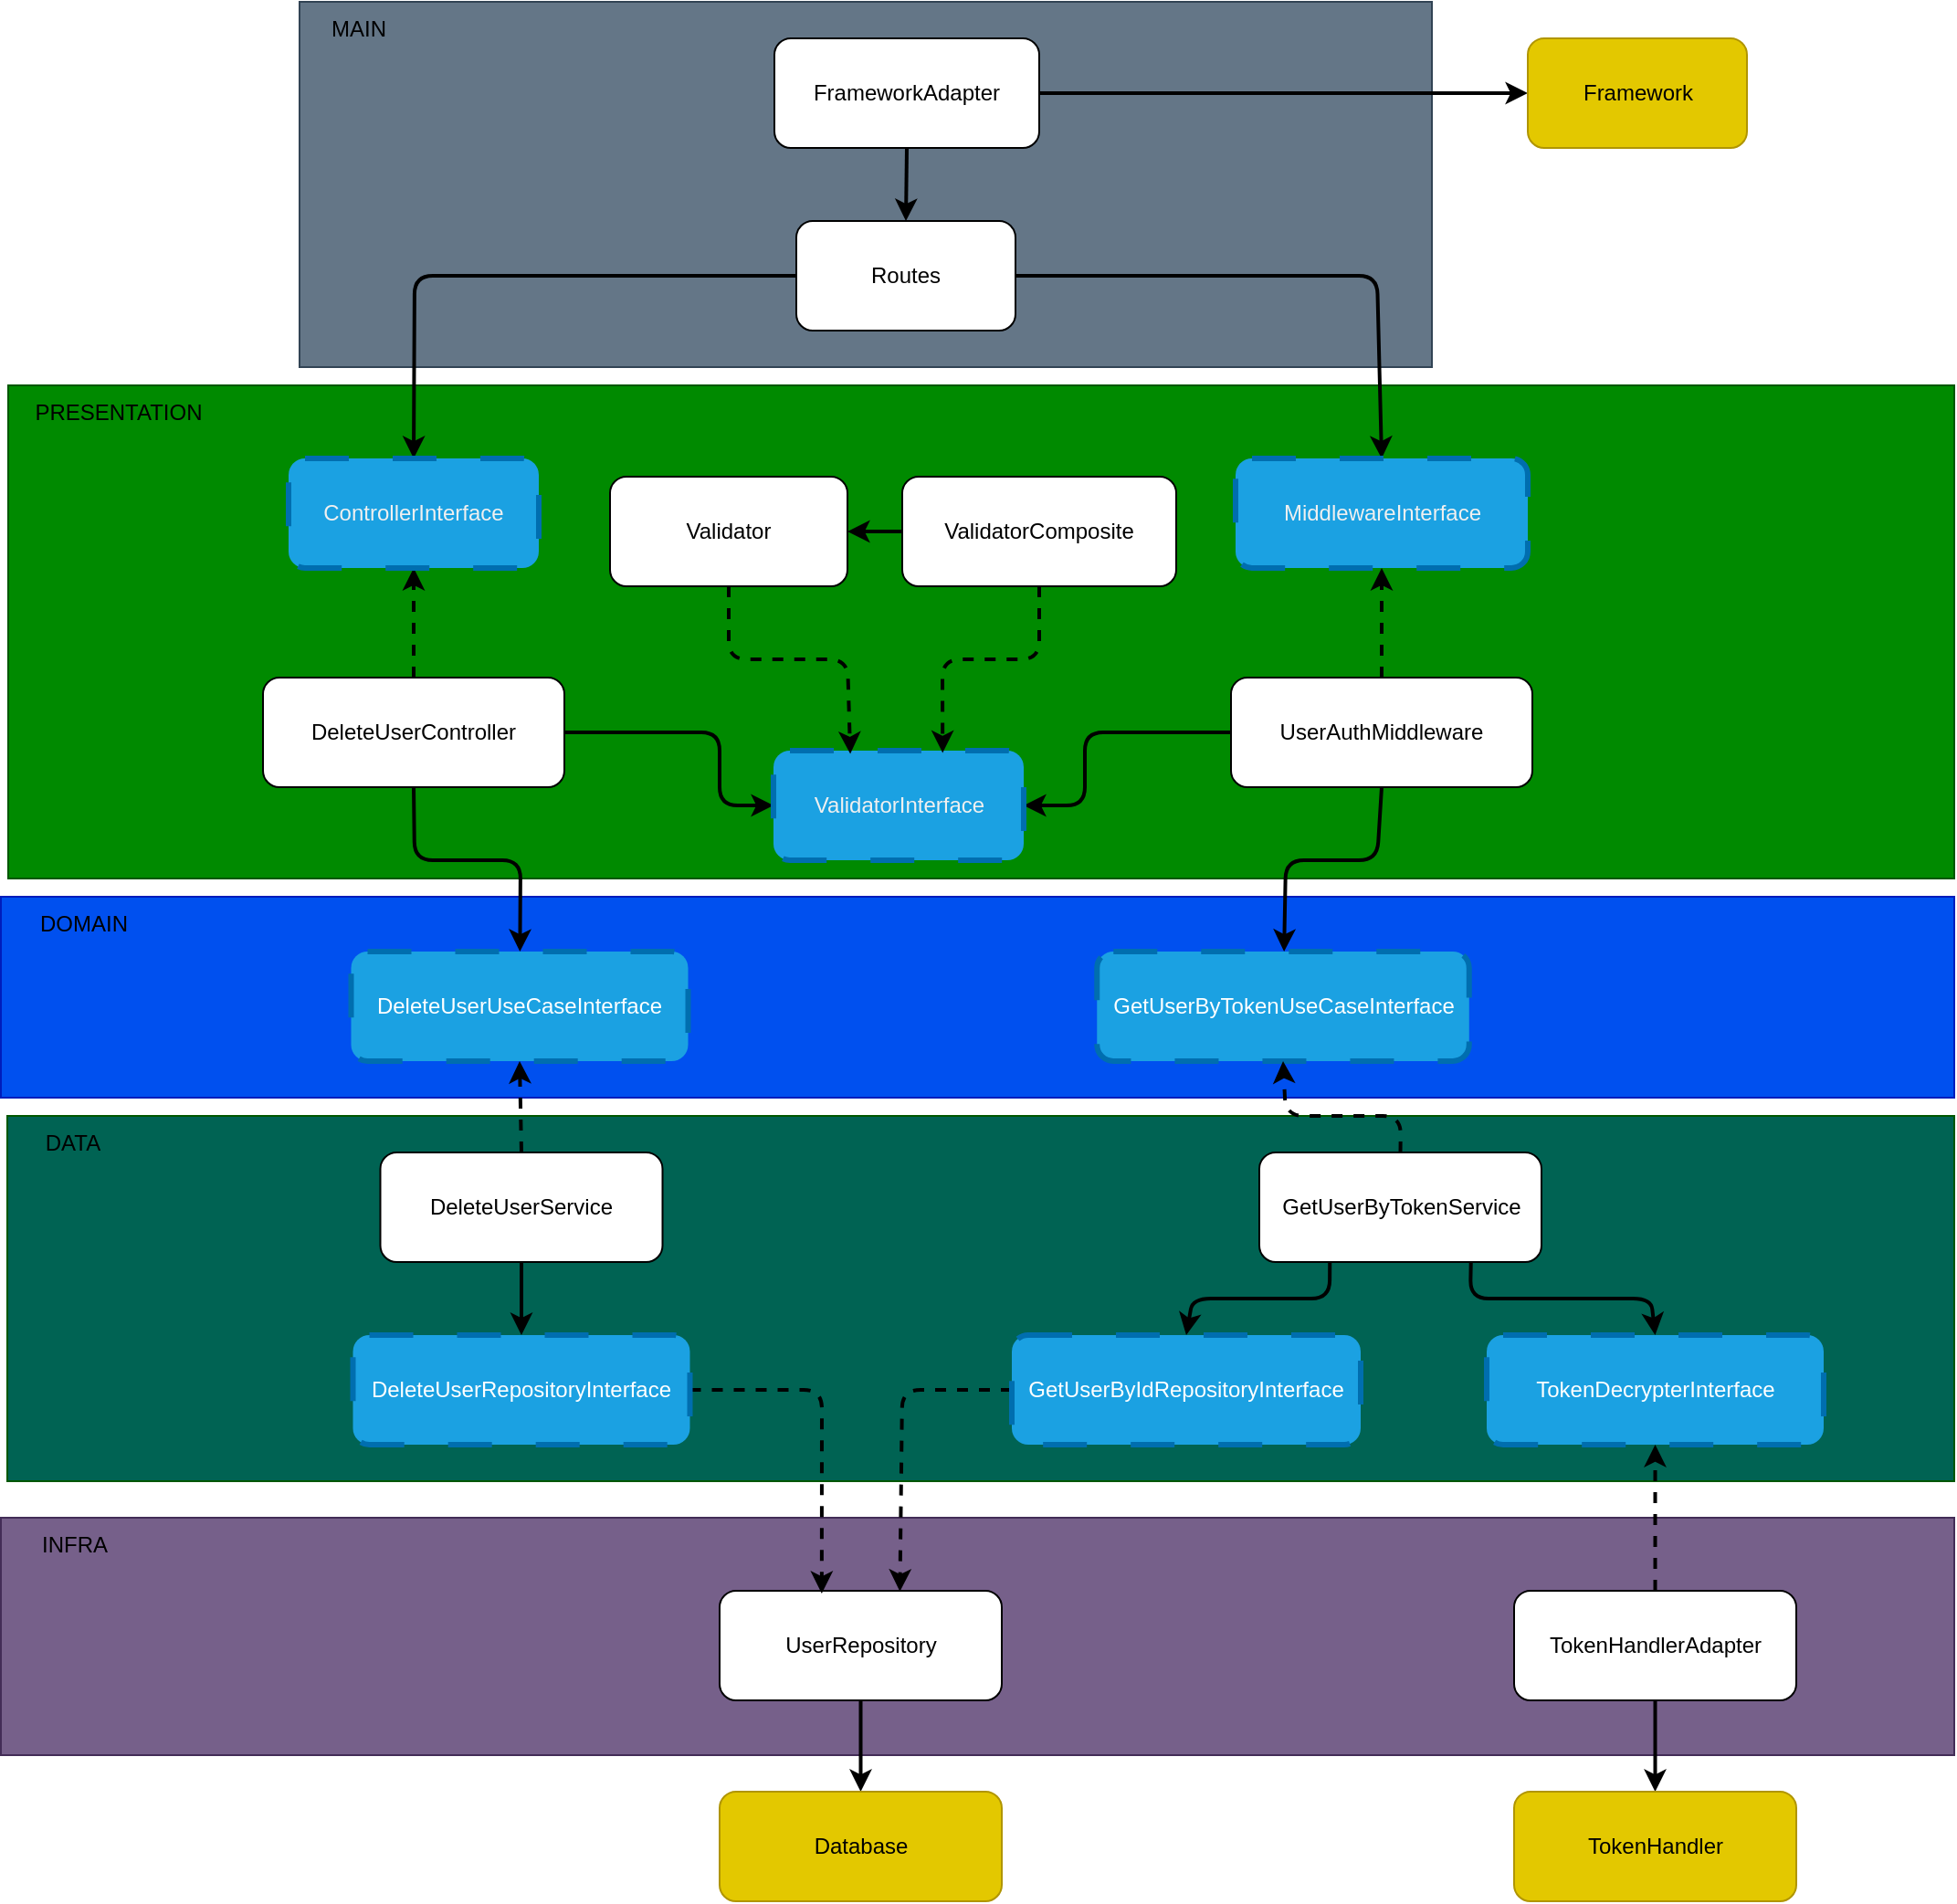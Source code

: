 <mxfile>
    <diagram id="zK1dI7uxoi_cO0yVkpNh" name="Page-1">
        <mxGraphModel dx="1522" dy="965" grid="1" gridSize="10" guides="1" tooltips="1" connect="1" arrows="1" fold="1" page="1" pageScale="1" pageWidth="850" pageHeight="1100" math="0" shadow="0">
            <root>
                <mxCell id="0"/>
                <mxCell id="1" parent="0"/>
                <mxCell id="140" value="" style="rounded=0;whiteSpace=wrap;html=1;fillColor=#006353;fontColor=#ffffff;strokeColor=#005700;" parent="1" vertex="1">
                    <mxGeometry x="160" y="640" width="1066" height="200" as="geometry"/>
                </mxCell>
                <mxCell id="28" value="" style="rounded=0;whiteSpace=wrap;html=1;fillColor=#76608a;fontColor=#ffffff;strokeColor=#432D57;" parent="1" vertex="1">
                    <mxGeometry x="156.5" y="860" width="1069.5" height="130" as="geometry"/>
                </mxCell>
                <mxCell id="25" value="" style="rounded=0;whiteSpace=wrap;html=1;fillColor=#0050ef;fontColor=#ffffff;strokeColor=#001DBC;" parent="1" vertex="1">
                    <mxGeometry x="156.5" y="520" width="1069.5" height="110" as="geometry"/>
                </mxCell>
                <mxCell id="23" value="" style="rounded=0;whiteSpace=wrap;html=1;fillColor=#008a00;fontColor=#ffffff;strokeColor=#005700;" parent="1" vertex="1">
                    <mxGeometry x="160.5" y="240" width="1065.5" height="270" as="geometry"/>
                </mxCell>
                <mxCell id="21" value="" style="rounded=0;whiteSpace=wrap;html=1;fillColor=#647687;fontColor=#ffffff;strokeColor=#314354;" parent="1" vertex="1">
                    <mxGeometry x="320" y="30" width="620" height="200" as="geometry"/>
                </mxCell>
                <mxCell id="13" style="edgeStyle=none;html=1;exitX=0.5;exitY=1;exitDx=0;exitDy=0;entryX=0.5;entryY=0;entryDx=0;entryDy=0;strokeWidth=2;" parent="1" source="9" target="10" edge="1">
                    <mxGeometry relative="1" as="geometry"/>
                </mxCell>
                <mxCell id="64" style="edgeStyle=none;html=1;exitX=1;exitY=0.5;exitDx=0;exitDy=0;entryX=0;entryY=0.5;entryDx=0;entryDy=0;strokeWidth=2;" parent="1" source="9" target="62" edge="1">
                    <mxGeometry relative="1" as="geometry"/>
                </mxCell>
                <mxCell id="9" value="FrameworkAdapter" style="rounded=1;whiteSpace=wrap;html=1;" parent="1" vertex="1">
                    <mxGeometry x="580" y="50" width="145" height="60" as="geometry"/>
                </mxCell>
                <mxCell id="42" style="edgeStyle=none;html=1;exitX=0;exitY=0.5;exitDx=0;exitDy=0;entryX=0.5;entryY=0;entryDx=0;entryDy=0;strokeWidth=2;" parent="1" source="10" target="40" edge="1">
                    <mxGeometry relative="1" as="geometry">
                        <Array as="points">
                            <mxPoint x="383" y="180"/>
                        </Array>
                    </mxGeometry>
                </mxCell>
                <mxCell id="85" style="edgeStyle=none;html=1;exitX=1;exitY=0.5;exitDx=0;exitDy=0;entryX=0.5;entryY=0;entryDx=0;entryDy=0;strokeWidth=2;" parent="1" source="10" target="83" edge="1">
                    <mxGeometry relative="1" as="geometry">
                        <Array as="points">
                            <mxPoint x="910" y="180"/>
                        </Array>
                    </mxGeometry>
                </mxCell>
                <mxCell id="10" value="Routes" style="rounded=1;whiteSpace=wrap;html=1;" parent="1" vertex="1">
                    <mxGeometry x="592" y="150" width="120" height="60" as="geometry"/>
                </mxCell>
                <mxCell id="38" style="edgeStyle=none;html=1;exitX=0.5;exitY=1;exitDx=0;exitDy=0;strokeWidth=2;" parent="1" source="11" target="37" edge="1">
                    <mxGeometry relative="1" as="geometry">
                        <Array as="points">
                            <mxPoint x="383" y="500"/>
                            <mxPoint x="441" y="500"/>
                        </Array>
                    </mxGeometry>
                </mxCell>
                <mxCell id="41" style="edgeStyle=none;html=1;exitX=0.5;exitY=0;exitDx=0;exitDy=0;entryX=0.5;entryY=1;entryDx=0;entryDy=0;dashed=1;strokeWidth=2;" parent="1" source="11" target="40" edge="1">
                    <mxGeometry relative="1" as="geometry"/>
                </mxCell>
                <mxCell id="100" style="edgeStyle=none;html=1;exitX=1;exitY=0.5;exitDx=0;exitDy=0;entryX=0;entryY=0.5;entryDx=0;entryDy=0;strokeWidth=2;" parent="1" source="11" target="97" edge="1">
                    <mxGeometry relative="1" as="geometry">
                        <Array as="points">
                            <mxPoint x="550" y="430"/>
                            <mxPoint x="550" y="470"/>
                        </Array>
                    </mxGeometry>
                </mxCell>
                <mxCell id="11" value="DeleteUserController" style="rounded=1;whiteSpace=wrap;html=1;" parent="1" vertex="1">
                    <mxGeometry x="300" y="400" width="165" height="60" as="geometry"/>
                </mxCell>
                <mxCell id="39" style="edgeStyle=none;html=1;exitX=0.5;exitY=0;exitDx=0;exitDy=0;entryX=0.5;entryY=1;entryDx=0;entryDy=0;strokeWidth=2;dashed=1;" parent="1" source="14" target="37" edge="1">
                    <mxGeometry relative="1" as="geometry"/>
                </mxCell>
                <mxCell id="93" style="edgeStyle=none;html=1;exitX=0.5;exitY=1;exitDx=0;exitDy=0;strokeWidth=2;" parent="1" source="14" target="33" edge="1">
                    <mxGeometry relative="1" as="geometry"/>
                </mxCell>
                <mxCell id="14" value="DeleteUserService" style="rounded=1;whiteSpace=wrap;html=1;" parent="1" vertex="1">
                    <mxGeometry x="364.25" y="660" width="154.5" height="60" as="geometry"/>
                </mxCell>
                <mxCell id="137" style="edgeStyle=none;html=1;exitX=0.5;exitY=1;exitDx=0;exitDy=0;strokeWidth=2;" parent="1" source="16" target="18" edge="1">
                    <mxGeometry relative="1" as="geometry"/>
                </mxCell>
                <mxCell id="16" value="UserRepository" style="rounded=1;whiteSpace=wrap;html=1;" parent="1" vertex="1">
                    <mxGeometry x="550" y="900" width="154.5" height="60" as="geometry"/>
                </mxCell>
                <mxCell id="18" value="Database" style="rounded=1;whiteSpace=wrap;html=1;fillColor=#e3c800;fontColor=#000000;strokeColor=#B09500;" parent="1" vertex="1">
                    <mxGeometry x="550" y="1010" width="154.5" height="60" as="geometry"/>
                </mxCell>
                <mxCell id="22" value="MAIN" style="text;html=1;strokeColor=none;fillColor=none;align=center;verticalAlign=middle;whiteSpace=wrap;rounded=0;" parent="1" vertex="1">
                    <mxGeometry x="320" y="30" width="65" height="30" as="geometry"/>
                </mxCell>
                <mxCell id="24" value="PRESENTATION" style="text;html=1;strokeColor=none;fillColor=none;align=center;verticalAlign=middle;whiteSpace=wrap;rounded=0;" parent="1" vertex="1">
                    <mxGeometry x="160.5" y="240" width="120" height="30" as="geometry"/>
                </mxCell>
                <mxCell id="26" value="DOMAIN" style="text;html=1;strokeColor=none;fillColor=none;align=center;verticalAlign=middle;whiteSpace=wrap;rounded=0;" parent="1" vertex="1">
                    <mxGeometry x="156.5" y="520" width="90" height="30" as="geometry"/>
                </mxCell>
                <mxCell id="29" value="INFRA" style="text;html=1;strokeColor=none;fillColor=none;align=center;verticalAlign=middle;whiteSpace=wrap;rounded=0;" parent="1" vertex="1">
                    <mxGeometry x="156.5" y="860" width="80" height="30" as="geometry"/>
                </mxCell>
                <mxCell id="138" style="edgeStyle=none;html=1;exitX=1;exitY=0.5;exitDx=0;exitDy=0;entryX=0.362;entryY=0.025;entryDx=0;entryDy=0;entryPerimeter=0;dashed=1;strokeWidth=2;" parent="1" source="33" target="16" edge="1">
                    <mxGeometry relative="1" as="geometry">
                        <Array as="points">
                            <mxPoint x="606" y="790"/>
                        </Array>
                    </mxGeometry>
                </mxCell>
                <mxCell id="33" value="DeleteUserRepositoryInterface" style="rounded=1;whiteSpace=wrap;html=1;dashed=1;dashPattern=8 8;strokeWidth=3;fillColor=#1ba1e2;fontColor=#ffffff;strokeColor=#006EAF;" parent="1" vertex="1">
                    <mxGeometry x="349.25" y="760" width="184.5" height="60" as="geometry"/>
                </mxCell>
                <mxCell id="37" value="DeleteUserUseCaseInterface" style="rounded=1;whiteSpace=wrap;html=1;dashed=1;dashPattern=8 8;strokeWidth=3;fillColor=#1ba1e2;fontColor=#ffffff;strokeColor=#006EAF;" parent="1" vertex="1">
                    <mxGeometry x="348.25" y="550" width="184.5" height="60" as="geometry"/>
                </mxCell>
                <mxCell id="40" value="&lt;span style=&quot;color: rgb(240, 240, 240);&quot;&gt;ControllerInterface&lt;/span&gt;" style="rounded=1;whiteSpace=wrap;html=1;dashed=1;dashPattern=8 8;strokeWidth=3;fillColor=#1ba1e2;fontColor=#ffffff;strokeColor=#006EAF;" parent="1" vertex="1">
                    <mxGeometry x="314" y="280" width="137" height="60" as="geometry"/>
                </mxCell>
                <mxCell id="62" value="Framework" style="rounded=1;whiteSpace=wrap;html=1;fillColor=#e3c800;fontColor=#000000;strokeColor=#B09500;" parent="1" vertex="1">
                    <mxGeometry x="992.5" y="50" width="120" height="60" as="geometry"/>
                </mxCell>
                <mxCell id="83" value="&lt;span style=&quot;color: rgb(240, 240, 240);&quot;&gt;MiddlewareInterface&lt;/span&gt;" style="rounded=1;whiteSpace=wrap;html=1;dashed=1;dashPattern=8 8;strokeWidth=3;fillColor=#1ba1e2;fontColor=#ffffff;strokeColor=#006EAF;" parent="1" vertex="1">
                    <mxGeometry x="832.5" y="280" width="160" height="60" as="geometry"/>
                </mxCell>
                <mxCell id="96" style="edgeStyle=none;html=1;exitX=0.5;exitY=0;exitDx=0;exitDy=0;entryX=0.5;entryY=1;entryDx=0;entryDy=0;strokeWidth=2;dashed=1;" parent="1" source="95" target="83" edge="1">
                    <mxGeometry relative="1" as="geometry"/>
                </mxCell>
                <mxCell id="101" style="edgeStyle=none;html=1;exitX=0;exitY=0.5;exitDx=0;exitDy=0;entryX=1;entryY=0.5;entryDx=0;entryDy=0;strokeWidth=2;" parent="1" source="95" target="97" edge="1">
                    <mxGeometry relative="1" as="geometry">
                        <Array as="points">
                            <mxPoint x="750" y="430"/>
                            <mxPoint x="750" y="470"/>
                        </Array>
                    </mxGeometry>
                </mxCell>
                <mxCell id="106" style="edgeStyle=none;html=1;exitX=0.5;exitY=1;exitDx=0;exitDy=0;strokeWidth=2;" parent="1" source="95" target="103" edge="1">
                    <mxGeometry relative="1" as="geometry">
                        <Array as="points">
                            <mxPoint x="910" y="500"/>
                            <mxPoint x="860" y="500"/>
                        </Array>
                    </mxGeometry>
                </mxCell>
                <mxCell id="95" value="UserAuthMiddleware" style="rounded=1;whiteSpace=wrap;html=1;" parent="1" vertex="1">
                    <mxGeometry x="830" y="400" width="165" height="60" as="geometry"/>
                </mxCell>
                <mxCell id="97" value="&lt;span style=&quot;color: rgb(240, 240, 240);&quot;&gt;ValidatorInterface&lt;/span&gt;" style="rounded=1;whiteSpace=wrap;html=1;dashed=1;dashPattern=8 8;strokeWidth=3;fillColor=#1ba1e2;fontColor=#ffffff;strokeColor=#006EAF;" parent="1" vertex="1">
                    <mxGeometry x="579.5" y="440" width="137" height="60" as="geometry"/>
                </mxCell>
                <mxCell id="103" value="GetUserByTokenUseCaseInterface" style="rounded=1;whiteSpace=wrap;html=1;dashed=1;dashPattern=8 8;strokeWidth=3;fillColor=#1ba1e2;fontColor=#ffffff;strokeColor=#006EAF;" parent="1" vertex="1">
                    <mxGeometry x="756.63" y="550" width="203.75" height="60" as="geometry"/>
                </mxCell>
                <mxCell id="107" style="edgeStyle=none;html=1;exitX=0.5;exitY=0;exitDx=0;exitDy=0;entryX=0.5;entryY=1;entryDx=0;entryDy=0;strokeWidth=2;dashed=1;" parent="1" source="105" target="103" edge="1">
                    <mxGeometry relative="1" as="geometry">
                        <Array as="points">
                            <mxPoint x="923" y="640"/>
                            <mxPoint x="860" y="640"/>
                        </Array>
                    </mxGeometry>
                </mxCell>
                <mxCell id="123" style="edgeStyle=none;html=1;exitX=0.25;exitY=1;exitDx=0;exitDy=0;entryX=0.5;entryY=0;entryDx=0;entryDy=0;strokeWidth=2;" parent="1" source="105" target="118" edge="1">
                    <mxGeometry relative="1" as="geometry">
                        <Array as="points">
                            <mxPoint x="884" y="740"/>
                            <mxPoint x="809" y="740"/>
                        </Array>
                    </mxGeometry>
                </mxCell>
                <mxCell id="124" style="edgeStyle=none;html=1;exitX=0.75;exitY=1;exitDx=0;exitDy=0;entryX=0.5;entryY=0;entryDx=0;entryDy=0;strokeWidth=2;" parent="1" source="105" target="112" edge="1">
                    <mxGeometry relative="1" as="geometry">
                        <Array as="points">
                            <mxPoint x="961" y="740"/>
                            <mxPoint x="1060" y="740"/>
                        </Array>
                    </mxGeometry>
                </mxCell>
                <mxCell id="105" value="GetUserByTokenService" style="rounded=1;whiteSpace=wrap;html=1;" parent="1" vertex="1">
                    <mxGeometry x="845.5" y="660" width="154.5" height="60" as="geometry"/>
                </mxCell>
                <mxCell id="112" value="TokenDecrypterInterface" style="rounded=1;whiteSpace=wrap;html=1;dashed=1;dashPattern=8 8;strokeWidth=3;fillColor=#1ba1e2;fontColor=#ffffff;strokeColor=#006EAF;" parent="1" vertex="1">
                    <mxGeometry x="970" y="760" width="184.5" height="60" as="geometry"/>
                </mxCell>
                <mxCell id="139" style="edgeStyle=none;html=1;exitX=0;exitY=0.5;exitDx=0;exitDy=0;entryX=0.639;entryY=0.007;entryDx=0;entryDy=0;entryPerimeter=0;dashed=1;strokeWidth=2;" parent="1" source="118" target="16" edge="1">
                    <mxGeometry relative="1" as="geometry">
                        <Array as="points">
                            <mxPoint x="650" y="790"/>
                        </Array>
                    </mxGeometry>
                </mxCell>
                <mxCell id="118" value="GetUserByIdRepositoryInterface" style="rounded=1;whiteSpace=wrap;html=1;dashed=1;dashPattern=8 8;strokeWidth=3;fillColor=#1ba1e2;fontColor=#ffffff;strokeColor=#006EAF;" parent="1" vertex="1">
                    <mxGeometry x="710" y="760" width="191" height="60" as="geometry"/>
                </mxCell>
                <mxCell id="125" style="edgeStyle=none;html=1;exitX=0.5;exitY=0;exitDx=0;exitDy=0;entryX=0.5;entryY=1;entryDx=0;entryDy=0;strokeWidth=2;dashed=1;" parent="1" source="121" target="112" edge="1">
                    <mxGeometry relative="1" as="geometry"/>
                </mxCell>
                <mxCell id="126" style="edgeStyle=none;html=1;exitX=0.5;exitY=1;exitDx=0;exitDy=0;entryX=0.5;entryY=0;entryDx=0;entryDy=0;strokeWidth=2;" parent="1" source="121" target="122" edge="1">
                    <mxGeometry relative="1" as="geometry"/>
                </mxCell>
                <mxCell id="121" value="TokenHandlerAdapter" style="rounded=1;whiteSpace=wrap;html=1;" parent="1" vertex="1">
                    <mxGeometry x="985" y="900" width="154.5" height="60" as="geometry"/>
                </mxCell>
                <mxCell id="122" value="TokenHandler" style="rounded=1;whiteSpace=wrap;html=1;fillColor=#e3c800;fontColor=#000000;strokeColor=#B09500;" parent="1" vertex="1">
                    <mxGeometry x="985" y="1010" width="154.5" height="60" as="geometry"/>
                </mxCell>
                <mxCell id="135" style="edgeStyle=none;html=1;exitX=0.5;exitY=1;exitDx=0;exitDy=0;dashed=1;strokeWidth=2;entryX=0.676;entryY=0.02;entryDx=0;entryDy=0;entryPerimeter=0;" parent="1" source="132" target="97" edge="1">
                    <mxGeometry relative="1" as="geometry">
                        <Array as="points">
                            <mxPoint x="725" y="390"/>
                            <mxPoint x="672" y="390"/>
                        </Array>
                    </mxGeometry>
                </mxCell>
                <mxCell id="142" style="edgeStyle=none;html=1;exitX=0;exitY=0.5;exitDx=0;exitDy=0;entryX=1;entryY=0.5;entryDx=0;entryDy=0;strokeWidth=2;" parent="1" source="132" target="133" edge="1">
                    <mxGeometry relative="1" as="geometry"/>
                </mxCell>
                <mxCell id="132" value="ValidatorComposite" style="rounded=1;whiteSpace=wrap;html=1;" parent="1" vertex="1">
                    <mxGeometry x="650" y="290" width="150" height="60" as="geometry"/>
                </mxCell>
                <mxCell id="134" style="edgeStyle=none;html=1;exitX=0.5;exitY=1;exitDx=0;exitDy=0;entryX=0.307;entryY=0.03;entryDx=0;entryDy=0;entryPerimeter=0;dashed=1;strokeWidth=2;" parent="1" source="133" target="97" edge="1">
                    <mxGeometry relative="1" as="geometry">
                        <Array as="points">
                            <mxPoint x="555" y="390"/>
                            <mxPoint x="620" y="390"/>
                        </Array>
                    </mxGeometry>
                </mxCell>
                <mxCell id="133" value="Validator" style="rounded=1;whiteSpace=wrap;html=1;" parent="1" vertex="1">
                    <mxGeometry x="490" y="290" width="130" height="60" as="geometry"/>
                </mxCell>
                <mxCell id="141" value="DATA" style="text;html=1;strokeColor=none;fillColor=none;align=center;verticalAlign=middle;whiteSpace=wrap;rounded=0;" parent="1" vertex="1">
                    <mxGeometry x="160.5" y="640" width="69.5" height="30" as="geometry"/>
                </mxCell>
            </root>
        </mxGraphModel>
    </diagram>
</mxfile>